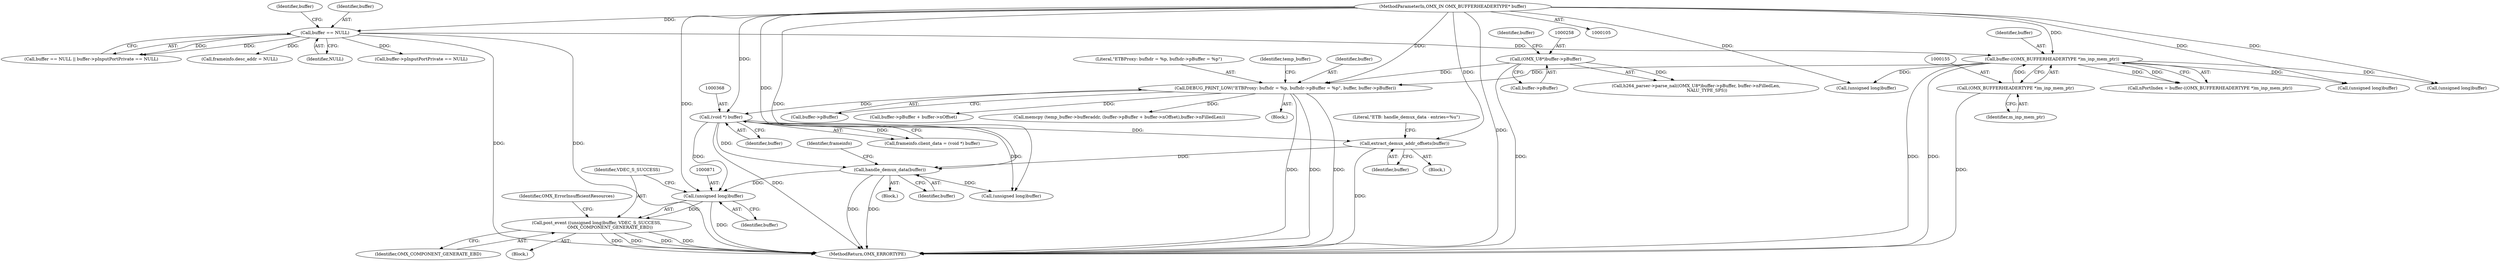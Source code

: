 digraph "0_Android_5b82f4f90c3d531313714df4b936f92fb0ff15cf_0@pointer" {
"1000870" [label="(Call,(unsigned long)buffer)"];
"1000367" [label="(Call,(void *) buffer)"];
"1000290" [label="(Call,DEBUG_PRINT_LOW(\"ETBProxy: bufhdr = %p, bufhdr->pBuffer = %p\", buffer, buffer->pBuffer))"];
"1000152" [label="(Call,buffer-((OMX_BUFFERHEADERTYPE *)m_inp_mem_ptr))"];
"1000137" [label="(Call,buffer == NULL)"];
"1000107" [label="(MethodParameterIn,OMX_IN OMX_BUFFERHEADERTYPE* buffer)"];
"1000154" [label="(Call,(OMX_BUFFERHEADERTYPE *)m_inp_mem_ptr)"];
"1000257" [label="(Call,(OMX_U8*)buffer->pBuffer)"];
"1000437" [label="(Call,handle_demux_data(buffer))"];
"1000430" [label="(Call,extract_demux_addr_offsets(buffer))"];
"1000869" [label="(Call,post_event ((unsigned long)buffer, VDEC_S_SUCCESS,\n                    OMX_COMPONENT_GENERATE_EBD))"];
"1000292" [label="(Identifier,buffer)"];
"1000139" [label="(Identifier,NULL)"];
"1000870" [label="(Call,(unsigned long)buffer)"];
"1000437" [label="(Call,handle_demux_data(buffer))"];
"1000874" [label="(Identifier,OMX_COMPONENT_GENERATE_EBD)"];
"1000257" [label="(Call,(OMX_U8*)buffer->pBuffer)"];
"1000866" [label="(Block,)"];
"1000367" [label="(Call,(void *) buffer)"];
"1000422" [label="(Block,)"];
"1000137" [label="(Call,buffer == NULL)"];
"1000291" [label="(Literal,\"ETBProxy: bufhdr = %p, bufhdr->pBuffer = %p\")"];
"1000194" [label="(Call,(unsigned long)buffer)"];
"1000256" [label="(Call,h264_parser->parse_nal((OMX_U8*)buffer->pBuffer, buffer->nFilledLen,\n                NALU_TYPE_SPS))"];
"1000140" [label="(Call,buffer->pInputPortPrivate == NULL)"];
"1000884" [label="(Call,(unsigned long)buffer)"];
"1000142" [label="(Identifier,buffer)"];
"1000156" [label="(Identifier,m_inp_mem_ptr)"];
"1000290" [label="(Call,DEBUG_PRINT_LOW(\"ETBProxy: bufhdr = %p, bufhdr->pBuffer = %p\", buffer, buffer->pBuffer))"];
"1000136" [label="(Call,buffer == NULL || buffer->pInputPortPrivate == NULL)"];
"1000138" [label="(Identifier,buffer)"];
"1000108" [label="(Block,)"];
"1000298" [label="(Identifier,temp_buffer)"];
"1000876" [label="(Identifier,OMX_ErrorInsufficientResources)"];
"1000441" [label="(Identifier,frameinfo)"];
"1000153" [label="(Identifier,buffer)"];
"1000107" [label="(MethodParameterIn,OMX_IN OMX_BUFFERHEADERTYPE* buffer)"];
"1000461" [label="(Call,frameinfo.desc_addr = NULL)"];
"1000293" [label="(Call,buffer->pBuffer)"];
"1000433" [label="(Literal,\"ETB: handle_demux_data - entries=%u\")"];
"1000872" [label="(Identifier,buffer)"];
"1000429" [label="(Block,)"];
"1000322" [label="(Call,buffer->pBuffer + buffer->nOffset)"];
"1000869" [label="(Call,post_event ((unsigned long)buffer, VDEC_S_SUCCESS,\n                    OMX_COMPONENT_GENERATE_EBD))"];
"1000154" [label="(Call,(OMX_BUFFERHEADERTYPE *)m_inp_mem_ptr)"];
"1000263" [label="(Identifier,buffer)"];
"1000430" [label="(Call,extract_demux_addr_offsets(buffer))"];
"1000438" [label="(Identifier,buffer)"];
"1000908" [label="(MethodReturn,OMX_ERRORTYPE)"];
"1000152" [label="(Call,buffer-((OMX_BUFFERHEADERTYPE *)m_inp_mem_ptr))"];
"1000276" [label="(Call,(unsigned long)buffer)"];
"1000209" [label="(Call,(unsigned long)buffer)"];
"1000873" [label="(Identifier,VDEC_S_SUCCESS)"];
"1000150" [label="(Call,nPortIndex = buffer-((OMX_BUFFERHEADERTYPE *)m_inp_mem_ptr))"];
"1000259" [label="(Call,buffer->pBuffer)"];
"1000431" [label="(Identifier,buffer)"];
"1000363" [label="(Call,frameinfo.client_data = (void *) buffer)"];
"1000318" [label="(Call,memcpy (temp_buffer->bufferaddr, (buffer->pBuffer + buffer->nOffset),buffer->nFilledLen))"];
"1000369" [label="(Identifier,buffer)"];
"1000870" -> "1000869"  [label="AST: "];
"1000870" -> "1000872"  [label="CFG: "];
"1000871" -> "1000870"  [label="AST: "];
"1000872" -> "1000870"  [label="AST: "];
"1000873" -> "1000870"  [label="CFG: "];
"1000870" -> "1000908"  [label="DDG: "];
"1000870" -> "1000869"  [label="DDG: "];
"1000367" -> "1000870"  [label="DDG: "];
"1000437" -> "1000870"  [label="DDG: "];
"1000107" -> "1000870"  [label="DDG: "];
"1000367" -> "1000363"  [label="AST: "];
"1000367" -> "1000369"  [label="CFG: "];
"1000368" -> "1000367"  [label="AST: "];
"1000369" -> "1000367"  [label="AST: "];
"1000363" -> "1000367"  [label="CFG: "];
"1000367" -> "1000908"  [label="DDG: "];
"1000367" -> "1000363"  [label="DDG: "];
"1000290" -> "1000367"  [label="DDG: "];
"1000107" -> "1000367"  [label="DDG: "];
"1000367" -> "1000430"  [label="DDG: "];
"1000367" -> "1000437"  [label="DDG: "];
"1000367" -> "1000884"  [label="DDG: "];
"1000290" -> "1000108"  [label="AST: "];
"1000290" -> "1000293"  [label="CFG: "];
"1000291" -> "1000290"  [label="AST: "];
"1000292" -> "1000290"  [label="AST: "];
"1000293" -> "1000290"  [label="AST: "];
"1000298" -> "1000290"  [label="CFG: "];
"1000290" -> "1000908"  [label="DDG: "];
"1000290" -> "1000908"  [label="DDG: "];
"1000290" -> "1000908"  [label="DDG: "];
"1000152" -> "1000290"  [label="DDG: "];
"1000107" -> "1000290"  [label="DDG: "];
"1000257" -> "1000290"  [label="DDG: "];
"1000290" -> "1000318"  [label="DDG: "];
"1000290" -> "1000322"  [label="DDG: "];
"1000152" -> "1000150"  [label="AST: "];
"1000152" -> "1000154"  [label="CFG: "];
"1000153" -> "1000152"  [label="AST: "];
"1000154" -> "1000152"  [label="AST: "];
"1000150" -> "1000152"  [label="CFG: "];
"1000152" -> "1000908"  [label="DDG: "];
"1000152" -> "1000908"  [label="DDG: "];
"1000152" -> "1000150"  [label="DDG: "];
"1000152" -> "1000150"  [label="DDG: "];
"1000137" -> "1000152"  [label="DDG: "];
"1000107" -> "1000152"  [label="DDG: "];
"1000154" -> "1000152"  [label="DDG: "];
"1000152" -> "1000194"  [label="DDG: "];
"1000152" -> "1000209"  [label="DDG: "];
"1000152" -> "1000276"  [label="DDG: "];
"1000137" -> "1000136"  [label="AST: "];
"1000137" -> "1000139"  [label="CFG: "];
"1000138" -> "1000137"  [label="AST: "];
"1000139" -> "1000137"  [label="AST: "];
"1000142" -> "1000137"  [label="CFG: "];
"1000136" -> "1000137"  [label="CFG: "];
"1000137" -> "1000908"  [label="DDG: "];
"1000137" -> "1000908"  [label="DDG: "];
"1000137" -> "1000136"  [label="DDG: "];
"1000137" -> "1000136"  [label="DDG: "];
"1000107" -> "1000137"  [label="DDG: "];
"1000137" -> "1000140"  [label="DDG: "];
"1000137" -> "1000461"  [label="DDG: "];
"1000107" -> "1000105"  [label="AST: "];
"1000107" -> "1000908"  [label="DDG: "];
"1000107" -> "1000194"  [label="DDG: "];
"1000107" -> "1000209"  [label="DDG: "];
"1000107" -> "1000276"  [label="DDG: "];
"1000107" -> "1000430"  [label="DDG: "];
"1000107" -> "1000437"  [label="DDG: "];
"1000107" -> "1000884"  [label="DDG: "];
"1000154" -> "1000156"  [label="CFG: "];
"1000155" -> "1000154"  [label="AST: "];
"1000156" -> "1000154"  [label="AST: "];
"1000154" -> "1000908"  [label="DDG: "];
"1000257" -> "1000256"  [label="AST: "];
"1000257" -> "1000259"  [label="CFG: "];
"1000258" -> "1000257"  [label="AST: "];
"1000259" -> "1000257"  [label="AST: "];
"1000263" -> "1000257"  [label="CFG: "];
"1000257" -> "1000908"  [label="DDG: "];
"1000257" -> "1000256"  [label="DDG: "];
"1000437" -> "1000422"  [label="AST: "];
"1000437" -> "1000438"  [label="CFG: "];
"1000438" -> "1000437"  [label="AST: "];
"1000441" -> "1000437"  [label="CFG: "];
"1000437" -> "1000908"  [label="DDG: "];
"1000437" -> "1000908"  [label="DDG: "];
"1000430" -> "1000437"  [label="DDG: "];
"1000437" -> "1000884"  [label="DDG: "];
"1000430" -> "1000429"  [label="AST: "];
"1000430" -> "1000431"  [label="CFG: "];
"1000431" -> "1000430"  [label="AST: "];
"1000433" -> "1000430"  [label="CFG: "];
"1000430" -> "1000908"  [label="DDG: "];
"1000869" -> "1000866"  [label="AST: "];
"1000869" -> "1000874"  [label="CFG: "];
"1000873" -> "1000869"  [label="AST: "];
"1000874" -> "1000869"  [label="AST: "];
"1000876" -> "1000869"  [label="CFG: "];
"1000869" -> "1000908"  [label="DDG: "];
"1000869" -> "1000908"  [label="DDG: "];
"1000869" -> "1000908"  [label="DDG: "];
"1000869" -> "1000908"  [label="DDG: "];
}
